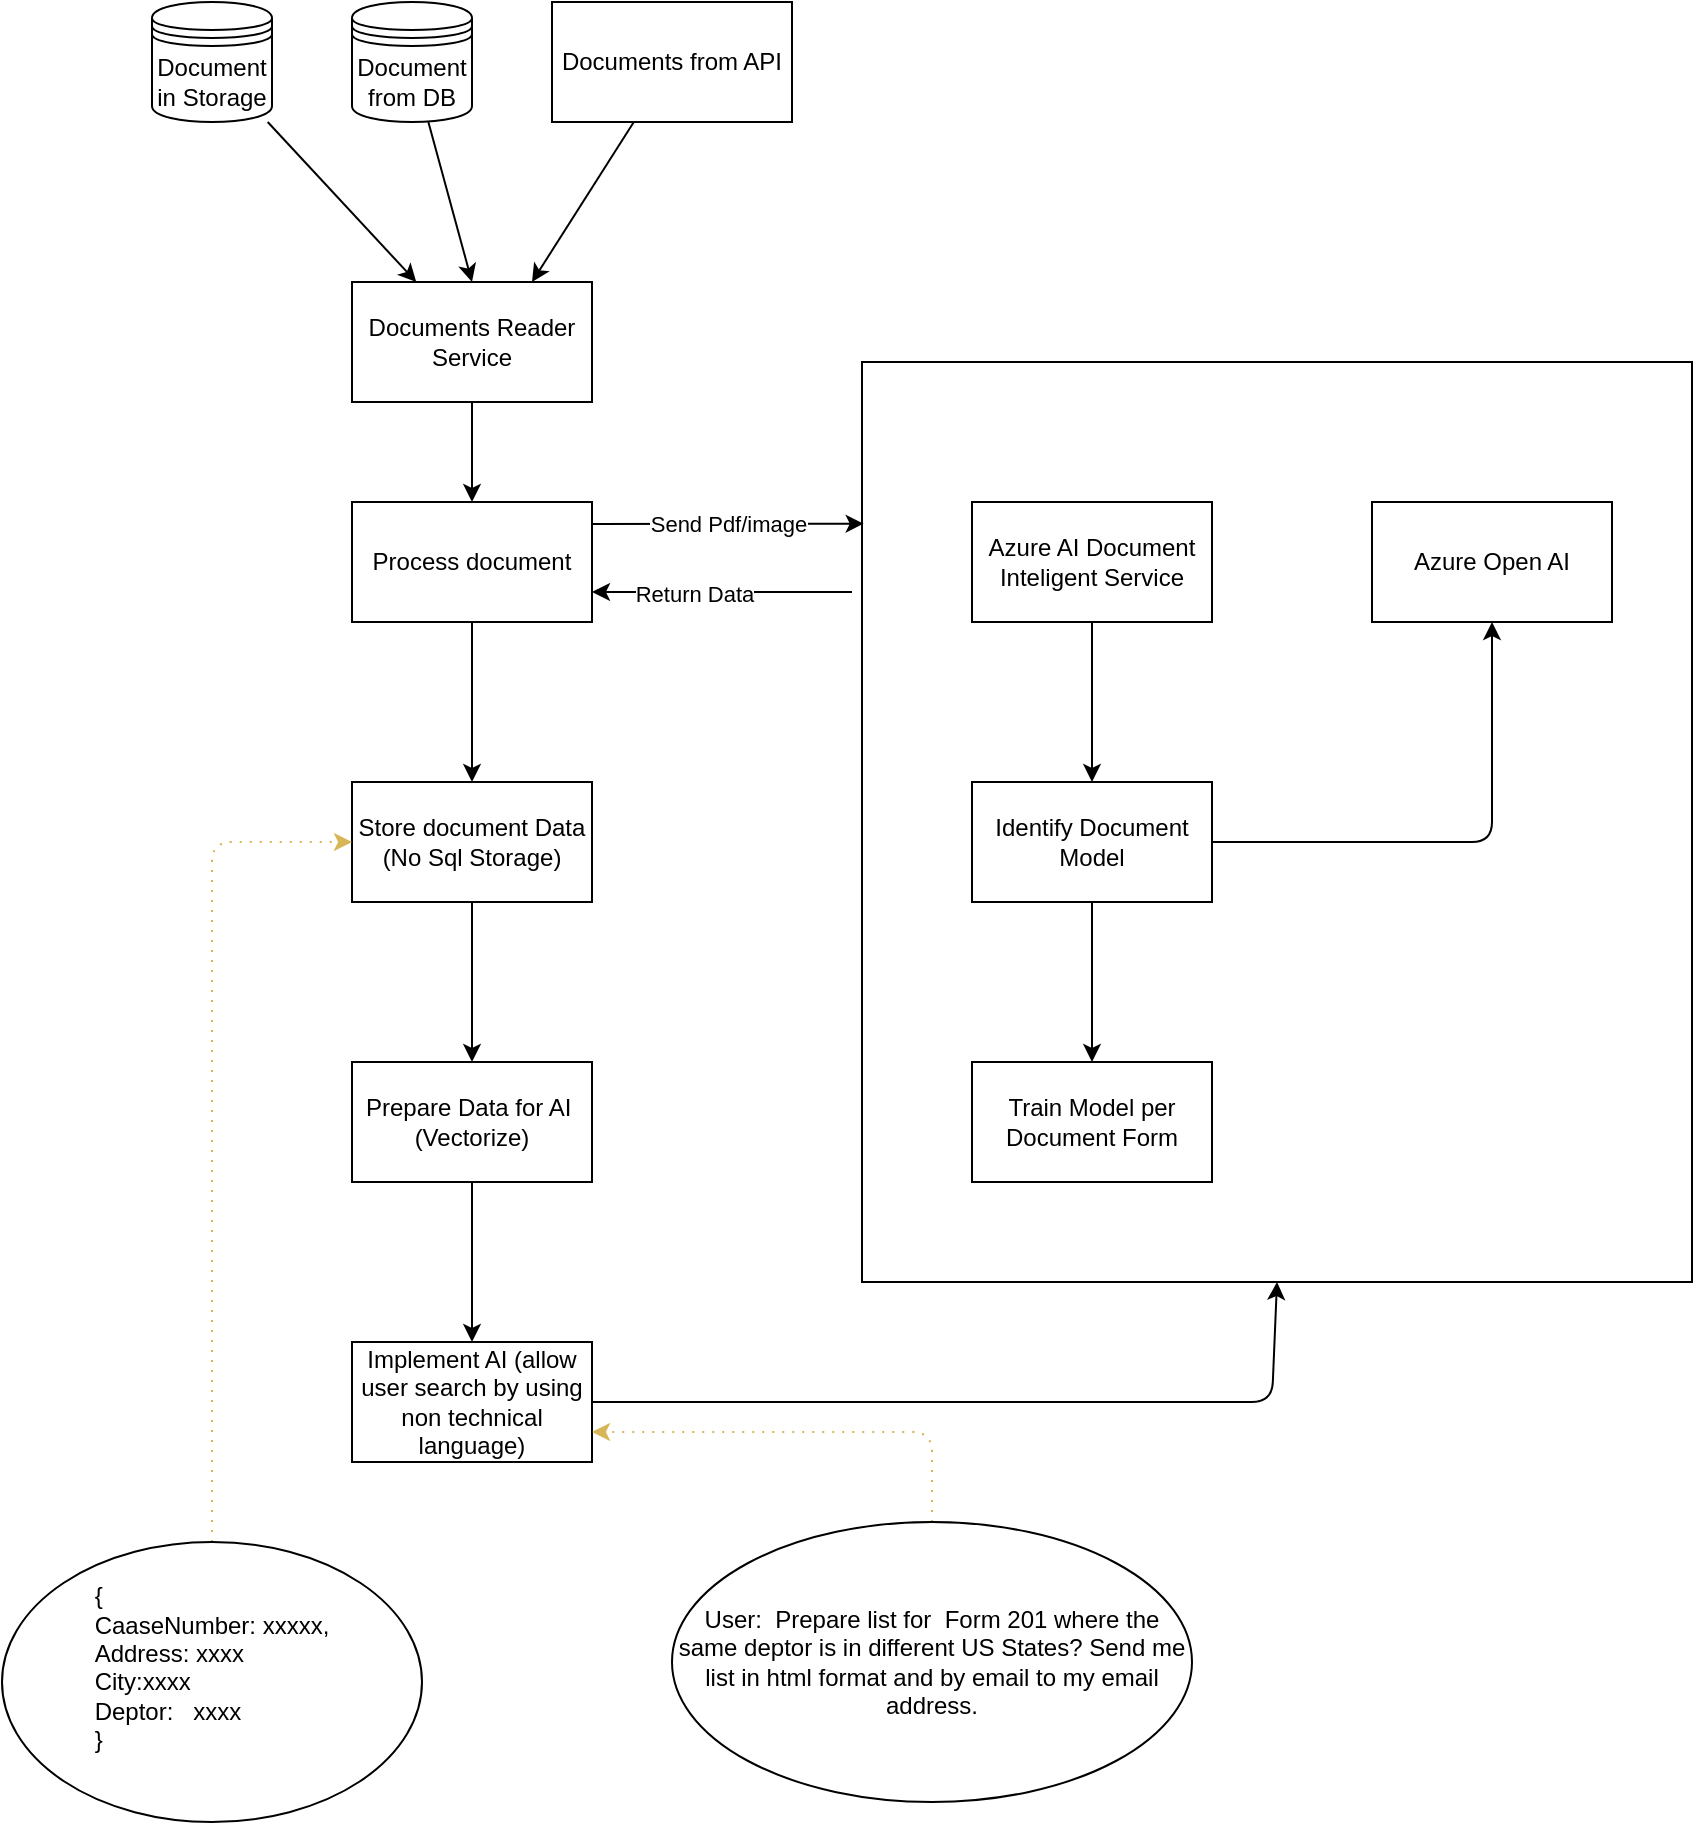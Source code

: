 <mxfile>
    <diagram id="g7KpP4l6yQjHD2eTD_iA" name="Page-1">
        <mxGraphModel dx="1811" dy="702" grid="1" gridSize="10" guides="1" tooltips="1" connect="1" arrows="1" fold="1" page="1" pageScale="1" pageWidth="850" pageHeight="1100" math="0" shadow="0">
            <root>
                <mxCell id="0"/>
                <mxCell id="1" parent="0"/>
                <mxCell id="22" style="edgeStyle=none;html=1;entryX=1;entryY=0.75;entryDx=0;entryDy=0;" edge="1" parent="1" target="11">
                    <mxGeometry relative="1" as="geometry">
                        <mxPoint x="420" y="355" as="sourcePoint"/>
                    </mxGeometry>
                </mxCell>
                <mxCell id="23" value="Return Data" style="edgeLabel;html=1;align=center;verticalAlign=middle;resizable=0;points=[];" vertex="1" connectable="0" parent="22">
                    <mxGeometry x="0.215" y="1" relative="1" as="geometry">
                        <mxPoint as="offset"/>
                    </mxGeometry>
                </mxCell>
                <mxCell id="21" value="" style="rounded=0;whiteSpace=wrap;html=1;" vertex="1" parent="1">
                    <mxGeometry x="425" y="240" width="415" height="460" as="geometry"/>
                </mxCell>
                <mxCell id="8" style="edgeStyle=none;html=1;" edge="1" parent="1" source="2" target="7">
                    <mxGeometry relative="1" as="geometry"/>
                </mxCell>
                <mxCell id="2" value="Document in Storage" style="shape=datastore;whiteSpace=wrap;html=1;" vertex="1" parent="1">
                    <mxGeometry x="70" y="60" width="60" height="60" as="geometry"/>
                </mxCell>
                <mxCell id="9" style="edgeStyle=none;html=1;entryX=0.5;entryY=0;entryDx=0;entryDy=0;" edge="1" parent="1" source="3" target="7">
                    <mxGeometry relative="1" as="geometry"/>
                </mxCell>
                <mxCell id="3" value="Document from DB" style="shape=datastore;whiteSpace=wrap;html=1;" vertex="1" parent="1">
                    <mxGeometry x="170" y="60" width="60" height="60" as="geometry"/>
                </mxCell>
                <mxCell id="10" style="edgeStyle=none;html=1;entryX=0.75;entryY=0;entryDx=0;entryDy=0;" edge="1" parent="1" source="5" target="7">
                    <mxGeometry relative="1" as="geometry"/>
                </mxCell>
                <mxCell id="5" value="Documents from API" style="rounded=0;whiteSpace=wrap;html=1;" vertex="1" parent="1">
                    <mxGeometry x="270" y="60" width="120" height="60" as="geometry"/>
                </mxCell>
                <mxCell id="12" value="" style="edgeStyle=none;html=1;" edge="1" parent="1" source="7" target="11">
                    <mxGeometry relative="1" as="geometry"/>
                </mxCell>
                <mxCell id="7" value="Documents Reader&lt;br&gt;Service" style="rounded=0;whiteSpace=wrap;html=1;" vertex="1" parent="1">
                    <mxGeometry x="170" y="200" width="120" height="60" as="geometry"/>
                </mxCell>
                <mxCell id="13" value="Send Pdf/image" style="edgeStyle=none;html=1;entryX=0.002;entryY=0.217;entryDx=0;entryDy=0;entryPerimeter=0;" edge="1" parent="1">
                    <mxGeometry relative="1" as="geometry">
                        <mxPoint x="425.83" y="320.82" as="targetPoint"/>
                        <mxPoint x="290" y="321" as="sourcePoint"/>
                        <Array as="points"/>
                    </mxGeometry>
                </mxCell>
                <mxCell id="25" value="" style="edgeStyle=none;html=1;" edge="1" parent="1" source="11" target="24">
                    <mxGeometry relative="1" as="geometry"/>
                </mxCell>
                <mxCell id="11" value="Process document" style="rounded=0;whiteSpace=wrap;html=1;" vertex="1" parent="1">
                    <mxGeometry x="170" y="310" width="120" height="60" as="geometry"/>
                </mxCell>
                <mxCell id="16" value="" style="edgeStyle=none;html=1;exitX=1;exitY=0.5;exitDx=0;exitDy=0;" edge="1" parent="1" source="17" target="15">
                    <mxGeometry relative="1" as="geometry">
                        <Array as="points">
                            <mxPoint x="740" y="480"/>
                        </Array>
                    </mxGeometry>
                </mxCell>
                <mxCell id="18" value="" style="edgeStyle=none;html=1;" edge="1" parent="1" source="14" target="17">
                    <mxGeometry relative="1" as="geometry"/>
                </mxCell>
                <mxCell id="14" value="Azure AI Document Inteligent Service" style="rounded=0;whiteSpace=wrap;html=1;" vertex="1" parent="1">
                    <mxGeometry x="480" y="310" width="120" height="60" as="geometry"/>
                </mxCell>
                <mxCell id="15" value="Azure Open AI" style="whiteSpace=wrap;html=1;rounded=0;" vertex="1" parent="1">
                    <mxGeometry x="680" y="310" width="120" height="60" as="geometry"/>
                </mxCell>
                <mxCell id="20" value="" style="edgeStyle=none;html=1;" edge="1" parent="1" source="17" target="19">
                    <mxGeometry relative="1" as="geometry"/>
                </mxCell>
                <mxCell id="17" value="Identify Document Model" style="whiteSpace=wrap;html=1;rounded=0;" vertex="1" parent="1">
                    <mxGeometry x="480" y="450" width="120" height="60" as="geometry"/>
                </mxCell>
                <mxCell id="19" value="Train Model per Document Form" style="whiteSpace=wrap;html=1;rounded=0;" vertex="1" parent="1">
                    <mxGeometry x="480" y="590" width="120" height="60" as="geometry"/>
                </mxCell>
                <mxCell id="27" value="" style="edgeStyle=none;html=1;" edge="1" parent="1" source="24" target="26">
                    <mxGeometry relative="1" as="geometry"/>
                </mxCell>
                <mxCell id="24" value="Store document Data&lt;br&gt;(No Sql Storage)" style="whiteSpace=wrap;html=1;rounded=0;" vertex="1" parent="1">
                    <mxGeometry x="170" y="450" width="120" height="60" as="geometry"/>
                </mxCell>
                <mxCell id="29" value="" style="edgeStyle=none;html=1;" edge="1" parent="1" source="26" target="28">
                    <mxGeometry relative="1" as="geometry"/>
                </mxCell>
                <mxCell id="26" value="Prepare Data for AI&amp;nbsp;&lt;br&gt;(Vectorize)" style="whiteSpace=wrap;html=1;rounded=0;" vertex="1" parent="1">
                    <mxGeometry x="170" y="590" width="120" height="60" as="geometry"/>
                </mxCell>
                <mxCell id="30" style="edgeStyle=none;html=1;entryX=0.5;entryY=1;entryDx=0;entryDy=0;" edge="1" parent="1" source="28" target="21">
                    <mxGeometry relative="1" as="geometry">
                        <Array as="points">
                            <mxPoint x="630" y="760"/>
                        </Array>
                    </mxGeometry>
                </mxCell>
                <mxCell id="28" value="Implement AI (allow user search by using non technical language)" style="whiteSpace=wrap;html=1;rounded=0;" vertex="1" parent="1">
                    <mxGeometry x="170" y="730" width="120" height="60" as="geometry"/>
                </mxCell>
                <mxCell id="33" style="edgeStyle=none;html=1;entryX=0;entryY=0.5;entryDx=0;entryDy=0;fillColor=#fff2cc;strokeColor=#d6b656;dashed=1;dashPattern=1 4;" edge="1" parent="1" source="32" target="24">
                    <mxGeometry relative="1" as="geometry">
                        <Array as="points">
                            <mxPoint x="100" y="480"/>
                        </Array>
                    </mxGeometry>
                </mxCell>
                <mxCell id="32" value="&lt;div style=&quot;text-align: left;&quot;&gt;&lt;span style=&quot;background-color: transparent;&quot;&gt;{&lt;/span&gt;&lt;/div&gt;&lt;div&gt;&lt;div style=&quot;text-align: left;&quot;&gt;&lt;span style=&quot;background-color: transparent;&quot;&gt;CaaseNumber: xxxxx,&lt;/span&gt;&lt;/div&gt;&lt;div style=&quot;text-align: left;&quot;&gt;&lt;span style=&quot;background-color: transparent;&quot;&gt;Address: xxxx&amp;nbsp;&lt;/span&gt;&lt;/div&gt;&lt;div style=&quot;text-align: left;&quot;&gt;&lt;span style=&quot;background-color: transparent;&quot;&gt;City:xxxx&lt;/span&gt;&lt;/div&gt;&lt;div style=&quot;text-align: left;&quot;&gt;&lt;span style=&quot;background-color: transparent;&quot;&gt;Deptor:&amp;nbsp; &amp;nbsp;xxxx&lt;/span&gt;&lt;/div&gt;&lt;div style=&quot;text-align: left;&quot;&gt;&lt;span style=&quot;background-color: transparent;&quot;&gt;}&lt;/span&gt;&lt;/div&gt;&lt;br&gt;&lt;/div&gt;" style="ellipse;whiteSpace=wrap;html=1;" vertex="1" parent="1">
                    <mxGeometry x="-5" y="830" width="210" height="140" as="geometry"/>
                </mxCell>
                <mxCell id="35" style="edgeStyle=none;html=1;entryX=1;entryY=0.75;entryDx=0;entryDy=0;fillColor=#fff2cc;strokeColor=#d6b656;dashed=1;dashPattern=1 4;" edge="1" parent="1" source="34" target="28">
                    <mxGeometry relative="1" as="geometry">
                        <Array as="points">
                            <mxPoint x="460" y="775"/>
                        </Array>
                    </mxGeometry>
                </mxCell>
                <mxCell id="34" value="User:&amp;nbsp; Prepare list for&amp;nbsp; Form 201 where the same deptor is in different US States? Send me list in html format and by email to my email address." style="ellipse;whiteSpace=wrap;html=1;align=center;" vertex="1" parent="1">
                    <mxGeometry x="330" y="820" width="260" height="140" as="geometry"/>
                </mxCell>
            </root>
        </mxGraphModel>
    </diagram>
</mxfile>